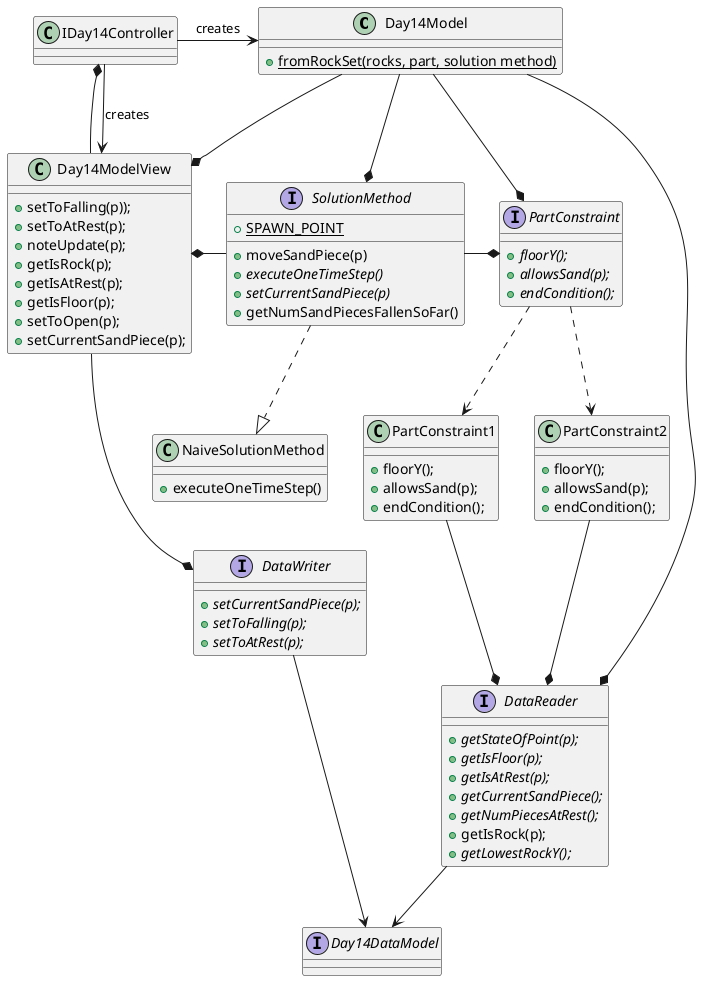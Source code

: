 @startuml
'https://plantuml.com/class-diagram


class Day14Model {
+ {static} fromRockSet(rocks, part, solution method)


}

Day14Model --* SolutionMethod

interface SolutionMethod {
+ {static} SPAWN_POINT
+ moveSandPiece(p)
+{abstract} executeOneTimeStep()
+{abstract} setCurrentSandPiece(p)
+ getNumSandPiecesFallenSoFar()

}

DataReader --> Day14DataModel
DataWriter --> Day14DataModel


SolutionMethod ..|> NaiveSolutionMethod
class NaiveSolutionMethod {
+ executeOneTimeStep()
}

Day14ModelView *- SolutionMethod

class Day14ModelView {
+ setToFalling(p));
+ setToAtRest(p);
+ noteUpdate(p);
+ getIsRock(p);
+ getIsAtRest(p);
+ getIsFloor(p);
+ setToOpen(p);
+ setCurrentSandPiece(p);
}

Day14Model --* Day14ModelView

IDay14Controller *-- Day14ModelView
Day14ModelView --* DataWriter

interface DataReader {
+ {abstract} getStateOfPoint(p);
+ {abstract} getIsFloor(p);
+ {abstract} getIsAtRest(p);
+ {abstract} getCurrentSandPiece();
+ {abstract} getNumPiecesAtRest();
+ getIsRock(p);
+ {abstract}getLowestRockY();
}

interface DataWriter {
+ {abstract} setCurrentSandPiece(p);
+ {abstract} setToFalling(p);
+ {abstract} setToAtRest(p);

}
interface Day14DataModel {}



interface PartConstraint {
+ {abstract} floorY();
+ {abstract} allowsSand(p);
+ {abstract} endCondition();
}

PartConstraint ..> PartConstraint2
PartConstraint ..> PartConstraint1

class PartConstraint1 {
    +floorY();
    +allowsSand(p);
    +endCondition();
}
class PartConstraint2 {
+ floorY();
+ allowsSand(p);
+ endCondition();
}
SolutionMethod -* PartConstraint
PartConstraint1 --* DataReader
PartConstraint2 --* DataReader

IDay14Controller --> Day14ModelView : "creates"
IDay14Controller -> Day14Model: "creates"
Day14Model -* DataReader
Day14Model --* PartConstraint
@enduml